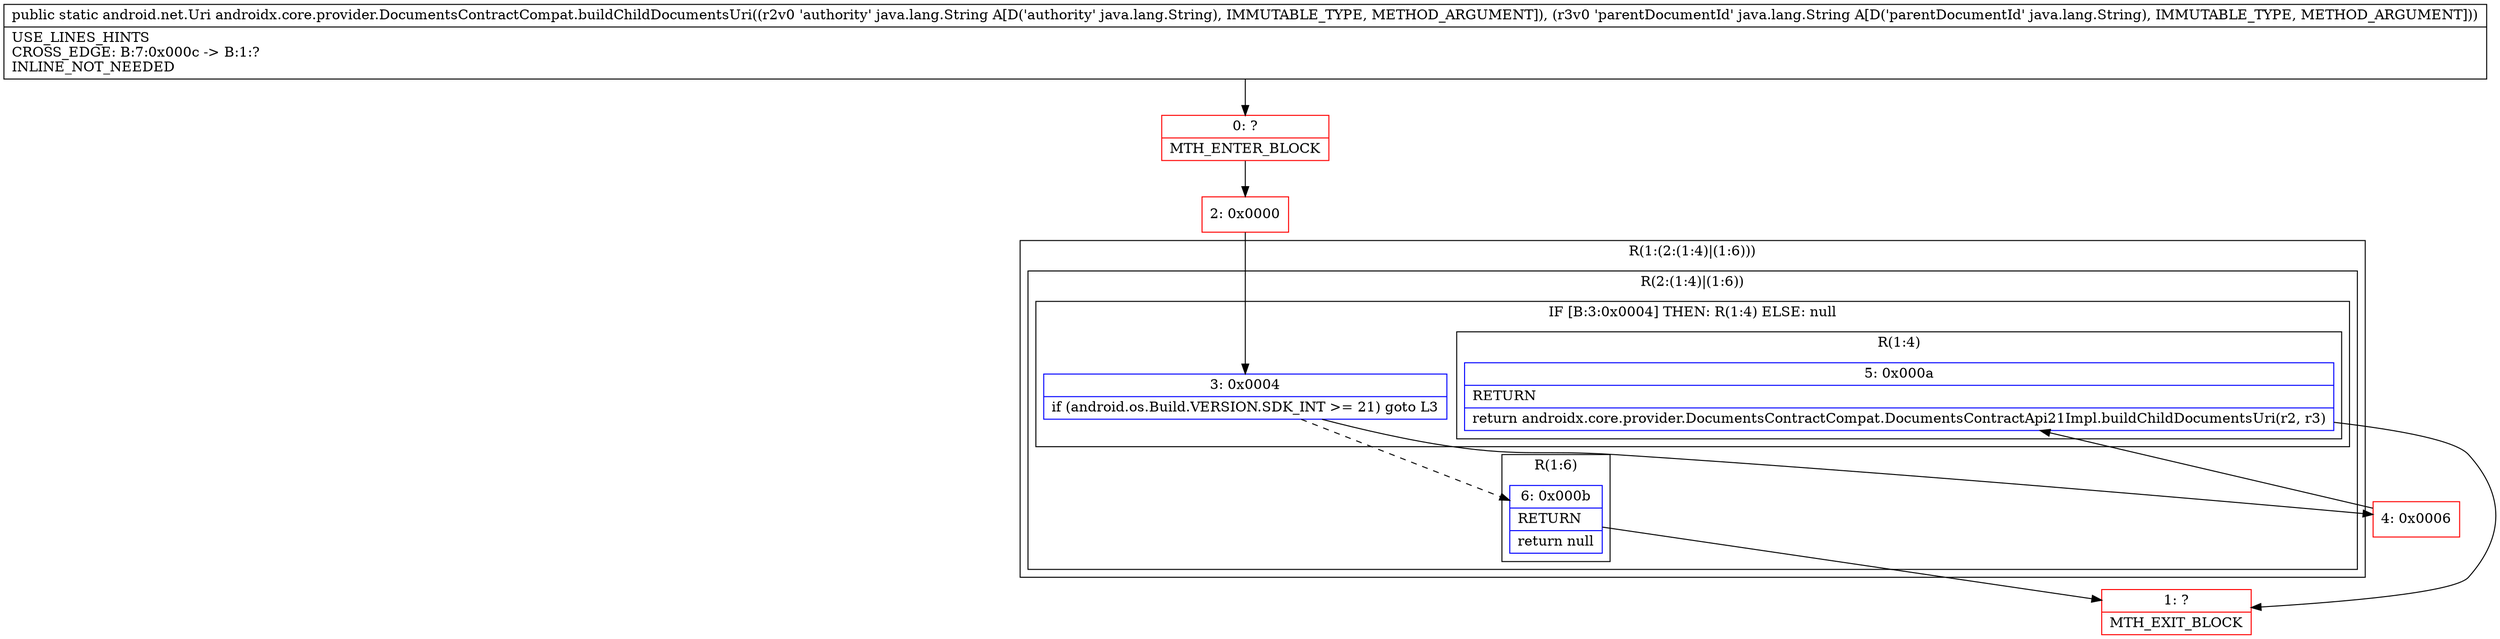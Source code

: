 digraph "CFG forandroidx.core.provider.DocumentsContractCompat.buildChildDocumentsUri(Ljava\/lang\/String;Ljava\/lang\/String;)Landroid\/net\/Uri;" {
subgraph cluster_Region_334622191 {
label = "R(1:(2:(1:4)|(1:6)))";
node [shape=record,color=blue];
subgraph cluster_Region_894960123 {
label = "R(2:(1:4)|(1:6))";
node [shape=record,color=blue];
subgraph cluster_IfRegion_960977699 {
label = "IF [B:3:0x0004] THEN: R(1:4) ELSE: null";
node [shape=record,color=blue];
Node_3 [shape=record,label="{3\:\ 0x0004|if (android.os.Build.VERSION.SDK_INT \>= 21) goto L3\l}"];
subgraph cluster_Region_543687510 {
label = "R(1:4)";
node [shape=record,color=blue];
Node_5 [shape=record,label="{5\:\ 0x000a|RETURN\l|return androidx.core.provider.DocumentsContractCompat.DocumentsContractApi21Impl.buildChildDocumentsUri(r2, r3)\l}"];
}
}
subgraph cluster_Region_1013582881 {
label = "R(1:6)";
node [shape=record,color=blue];
Node_6 [shape=record,label="{6\:\ 0x000b|RETURN\l|return null\l}"];
}
}
}
Node_0 [shape=record,color=red,label="{0\:\ ?|MTH_ENTER_BLOCK\l}"];
Node_2 [shape=record,color=red,label="{2\:\ 0x0000}"];
Node_4 [shape=record,color=red,label="{4\:\ 0x0006}"];
Node_1 [shape=record,color=red,label="{1\:\ ?|MTH_EXIT_BLOCK\l}"];
MethodNode[shape=record,label="{public static android.net.Uri androidx.core.provider.DocumentsContractCompat.buildChildDocumentsUri((r2v0 'authority' java.lang.String A[D('authority' java.lang.String), IMMUTABLE_TYPE, METHOD_ARGUMENT]), (r3v0 'parentDocumentId' java.lang.String A[D('parentDocumentId' java.lang.String), IMMUTABLE_TYPE, METHOD_ARGUMENT]))  | USE_LINES_HINTS\lCROSS_EDGE: B:7:0x000c \-\> B:1:?\lINLINE_NOT_NEEDED\l}"];
MethodNode -> Node_0;Node_3 -> Node_4;
Node_3 -> Node_6[style=dashed];
Node_5 -> Node_1;
Node_6 -> Node_1;
Node_0 -> Node_2;
Node_2 -> Node_3;
Node_4 -> Node_5;
}

